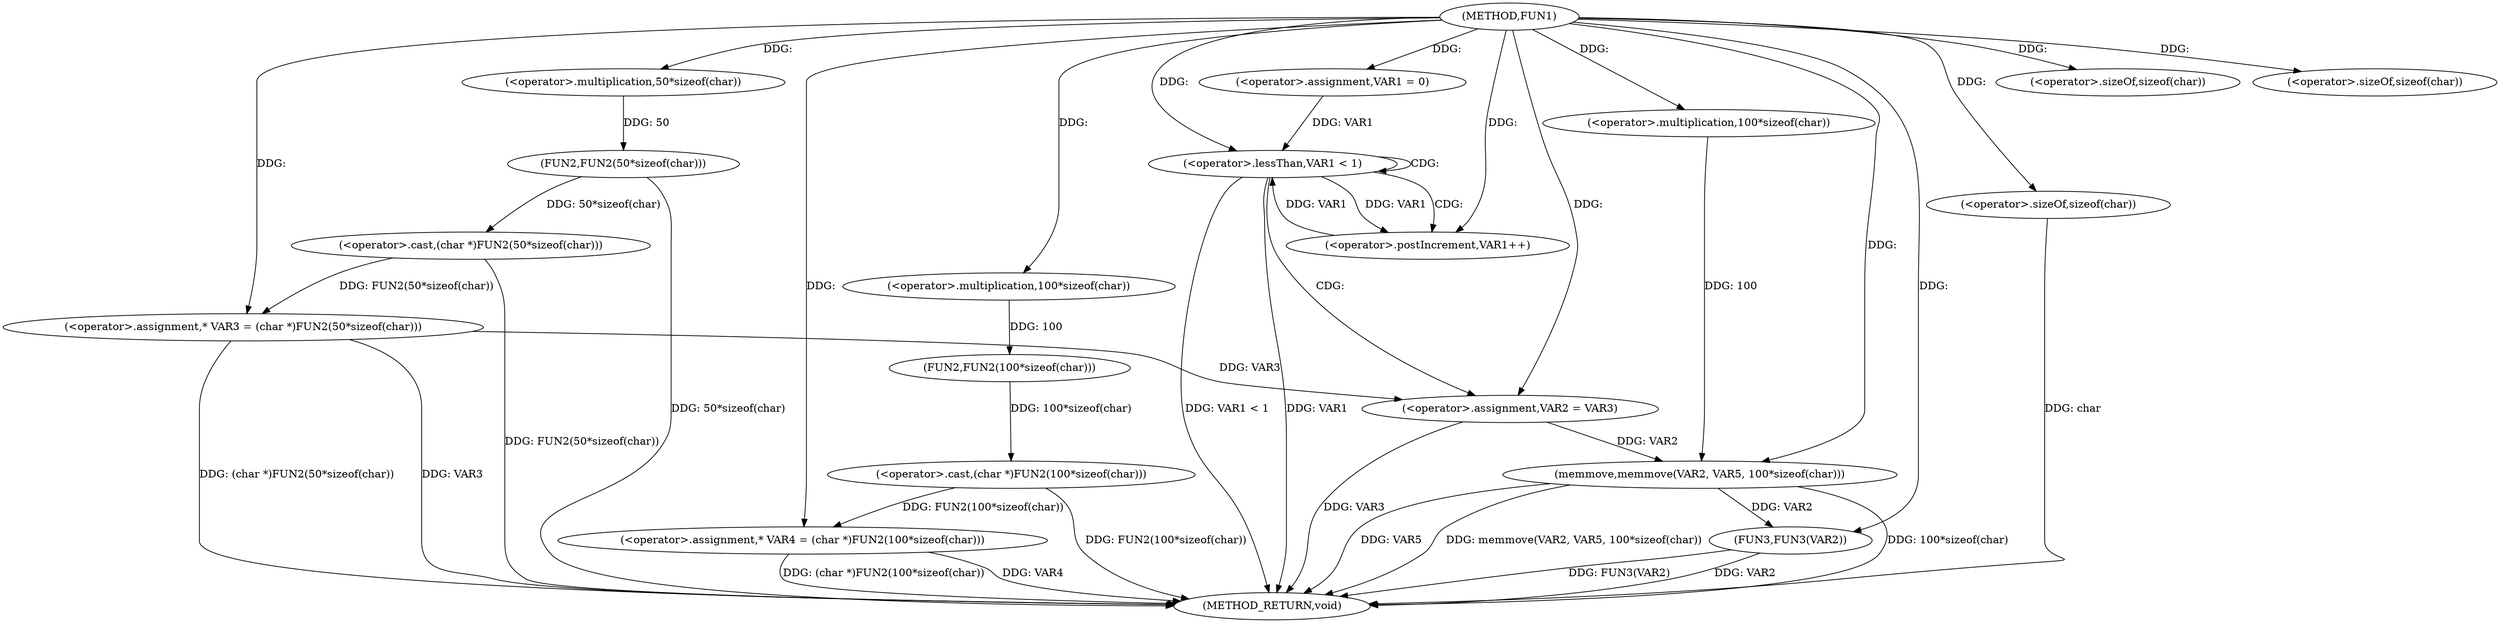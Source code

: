 digraph FUN1 {  
"1000100" [label = "(METHOD,FUN1)" ]
"1000148" [label = "(METHOD_RETURN,void)" ]
"1000105" [label = "(<operator>.assignment,* VAR3 = (char *)FUN2(50*sizeof(char)))" ]
"1000107" [label = "(<operator>.cast,(char *)FUN2(50*sizeof(char)))" ]
"1000109" [label = "(FUN2,FUN2(50*sizeof(char)))" ]
"1000110" [label = "(<operator>.multiplication,50*sizeof(char))" ]
"1000112" [label = "(<operator>.sizeOf,sizeof(char))" ]
"1000115" [label = "(<operator>.assignment,* VAR4 = (char *)FUN2(100*sizeof(char)))" ]
"1000117" [label = "(<operator>.cast,(char *)FUN2(100*sizeof(char)))" ]
"1000119" [label = "(FUN2,FUN2(100*sizeof(char)))" ]
"1000120" [label = "(<operator>.multiplication,100*sizeof(char))" ]
"1000122" [label = "(<operator>.sizeOf,sizeof(char))" ]
"1000125" [label = "(<operator>.assignment,VAR1 = 0)" ]
"1000128" [label = "(<operator>.lessThan,VAR1 < 1)" ]
"1000131" [label = "(<operator>.postIncrement,VAR1++)" ]
"1000134" [label = "(<operator>.assignment,VAR2 = VAR3)" ]
"1000139" [label = "(memmove,memmove(VAR2, VAR5, 100*sizeof(char)))" ]
"1000142" [label = "(<operator>.multiplication,100*sizeof(char))" ]
"1000144" [label = "(<operator>.sizeOf,sizeof(char))" ]
"1000146" [label = "(FUN3,FUN3(VAR2))" ]
  "1000115" -> "1000148"  [ label = "DDG: (char *)FUN2(100*sizeof(char))"] 
  "1000139" -> "1000148"  [ label = "DDG: 100*sizeof(char)"] 
  "1000105" -> "1000148"  [ label = "DDG: (char *)FUN2(50*sizeof(char))"] 
  "1000109" -> "1000148"  [ label = "DDG: 50*sizeof(char)"] 
  "1000128" -> "1000148"  [ label = "DDG: VAR1 < 1"] 
  "1000117" -> "1000148"  [ label = "DDG: FUN2(100*sizeof(char))"] 
  "1000146" -> "1000148"  [ label = "DDG: FUN3(VAR2)"] 
  "1000139" -> "1000148"  [ label = "DDG: VAR5"] 
  "1000139" -> "1000148"  [ label = "DDG: memmove(VAR2, VAR5, 100*sizeof(char))"] 
  "1000128" -> "1000148"  [ label = "DDG: VAR1"] 
  "1000134" -> "1000148"  [ label = "DDG: VAR3"] 
  "1000144" -> "1000148"  [ label = "DDG: char"] 
  "1000146" -> "1000148"  [ label = "DDG: VAR2"] 
  "1000115" -> "1000148"  [ label = "DDG: VAR4"] 
  "1000105" -> "1000148"  [ label = "DDG: VAR3"] 
  "1000107" -> "1000148"  [ label = "DDG: FUN2(50*sizeof(char))"] 
  "1000107" -> "1000105"  [ label = "DDG: FUN2(50*sizeof(char))"] 
  "1000100" -> "1000105"  [ label = "DDG: "] 
  "1000109" -> "1000107"  [ label = "DDG: 50*sizeof(char)"] 
  "1000110" -> "1000109"  [ label = "DDG: 50"] 
  "1000100" -> "1000110"  [ label = "DDG: "] 
  "1000100" -> "1000112"  [ label = "DDG: "] 
  "1000117" -> "1000115"  [ label = "DDG: FUN2(100*sizeof(char))"] 
  "1000100" -> "1000115"  [ label = "DDG: "] 
  "1000119" -> "1000117"  [ label = "DDG: 100*sizeof(char)"] 
  "1000120" -> "1000119"  [ label = "DDG: 100"] 
  "1000100" -> "1000120"  [ label = "DDG: "] 
  "1000100" -> "1000122"  [ label = "DDG: "] 
  "1000100" -> "1000125"  [ label = "DDG: "] 
  "1000125" -> "1000128"  [ label = "DDG: VAR1"] 
  "1000131" -> "1000128"  [ label = "DDG: VAR1"] 
  "1000100" -> "1000128"  [ label = "DDG: "] 
  "1000128" -> "1000131"  [ label = "DDG: VAR1"] 
  "1000100" -> "1000131"  [ label = "DDG: "] 
  "1000105" -> "1000134"  [ label = "DDG: VAR3"] 
  "1000100" -> "1000134"  [ label = "DDG: "] 
  "1000134" -> "1000139"  [ label = "DDG: VAR2"] 
  "1000100" -> "1000139"  [ label = "DDG: "] 
  "1000142" -> "1000139"  [ label = "DDG: 100"] 
  "1000100" -> "1000142"  [ label = "DDG: "] 
  "1000100" -> "1000144"  [ label = "DDG: "] 
  "1000139" -> "1000146"  [ label = "DDG: VAR2"] 
  "1000100" -> "1000146"  [ label = "DDG: "] 
  "1000128" -> "1000128"  [ label = "CDG: "] 
  "1000128" -> "1000131"  [ label = "CDG: "] 
  "1000128" -> "1000134"  [ label = "CDG: "] 
}
